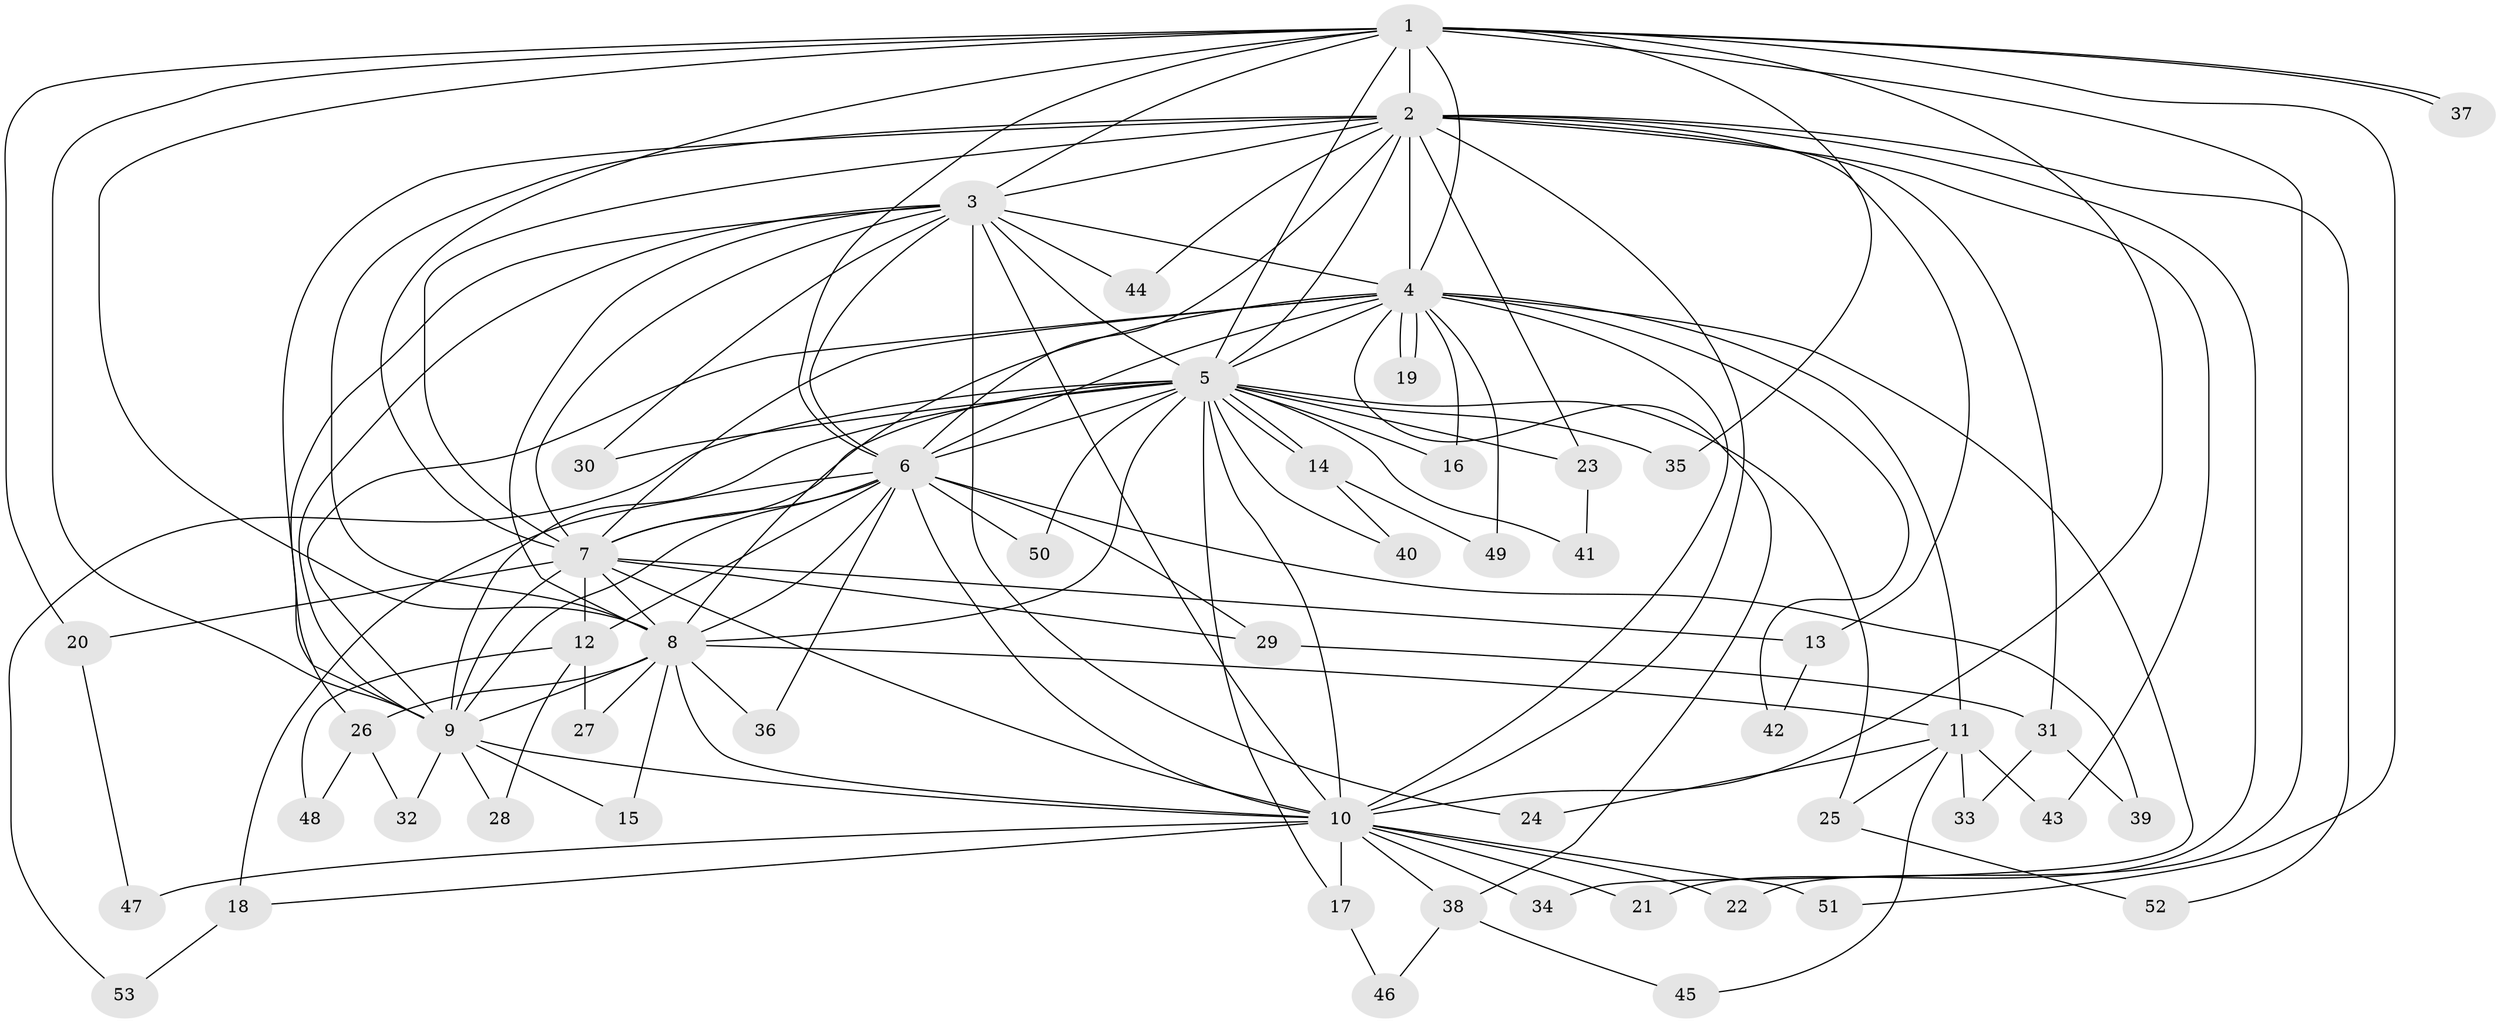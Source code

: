 // coarse degree distribution, {14: 0.07894736842105263, 13: 0.02631578947368421, 12: 0.07894736842105263, 3: 0.18421052631578946, 1: 0.07894736842105263, 2: 0.42105263157894735, 7: 0.02631578947368421, 5: 0.02631578947368421, 11: 0.02631578947368421, 4: 0.05263157894736842}
// Generated by graph-tools (version 1.1) at 2025/36/03/04/25 23:36:22]
// undirected, 53 vertices, 131 edges
graph export_dot {
  node [color=gray90,style=filled];
  1;
  2;
  3;
  4;
  5;
  6;
  7;
  8;
  9;
  10;
  11;
  12;
  13;
  14;
  15;
  16;
  17;
  18;
  19;
  20;
  21;
  22;
  23;
  24;
  25;
  26;
  27;
  28;
  29;
  30;
  31;
  32;
  33;
  34;
  35;
  36;
  37;
  38;
  39;
  40;
  41;
  42;
  43;
  44;
  45;
  46;
  47;
  48;
  49;
  50;
  51;
  52;
  53;
  1 -- 2;
  1 -- 3;
  1 -- 4;
  1 -- 5;
  1 -- 6;
  1 -- 7;
  1 -- 8;
  1 -- 9;
  1 -- 10;
  1 -- 20;
  1 -- 22;
  1 -- 35;
  1 -- 37;
  1 -- 37;
  1 -- 51;
  2 -- 3;
  2 -- 4;
  2 -- 5;
  2 -- 6;
  2 -- 7;
  2 -- 8;
  2 -- 9;
  2 -- 10;
  2 -- 13;
  2 -- 21;
  2 -- 23;
  2 -- 31;
  2 -- 43;
  2 -- 44;
  2 -- 52;
  3 -- 4;
  3 -- 5;
  3 -- 6;
  3 -- 7;
  3 -- 8;
  3 -- 9;
  3 -- 10;
  3 -- 24;
  3 -- 26;
  3 -- 30;
  3 -- 44;
  4 -- 5;
  4 -- 6;
  4 -- 7;
  4 -- 8;
  4 -- 9;
  4 -- 10;
  4 -- 11;
  4 -- 16;
  4 -- 19;
  4 -- 19;
  4 -- 34;
  4 -- 38;
  4 -- 42;
  4 -- 49;
  5 -- 6;
  5 -- 7;
  5 -- 8;
  5 -- 9;
  5 -- 10;
  5 -- 14;
  5 -- 14;
  5 -- 16;
  5 -- 17;
  5 -- 23;
  5 -- 25;
  5 -- 30;
  5 -- 35;
  5 -- 40;
  5 -- 41;
  5 -- 50;
  5 -- 53;
  6 -- 7;
  6 -- 8;
  6 -- 9;
  6 -- 10;
  6 -- 12;
  6 -- 18;
  6 -- 29;
  6 -- 36;
  6 -- 39;
  6 -- 50;
  7 -- 8;
  7 -- 9;
  7 -- 10;
  7 -- 12;
  7 -- 13;
  7 -- 20;
  7 -- 29;
  8 -- 9;
  8 -- 10;
  8 -- 11;
  8 -- 15;
  8 -- 26;
  8 -- 27;
  8 -- 36;
  9 -- 10;
  9 -- 15;
  9 -- 28;
  9 -- 32;
  10 -- 17;
  10 -- 18;
  10 -- 21;
  10 -- 22;
  10 -- 34;
  10 -- 38;
  10 -- 47;
  10 -- 51;
  11 -- 24;
  11 -- 25;
  11 -- 33;
  11 -- 43;
  11 -- 45;
  12 -- 27;
  12 -- 28;
  12 -- 48;
  13 -- 42;
  14 -- 40;
  14 -- 49;
  17 -- 46;
  18 -- 53;
  20 -- 47;
  23 -- 41;
  25 -- 52;
  26 -- 32;
  26 -- 48;
  29 -- 31;
  31 -- 33;
  31 -- 39;
  38 -- 45;
  38 -- 46;
}
